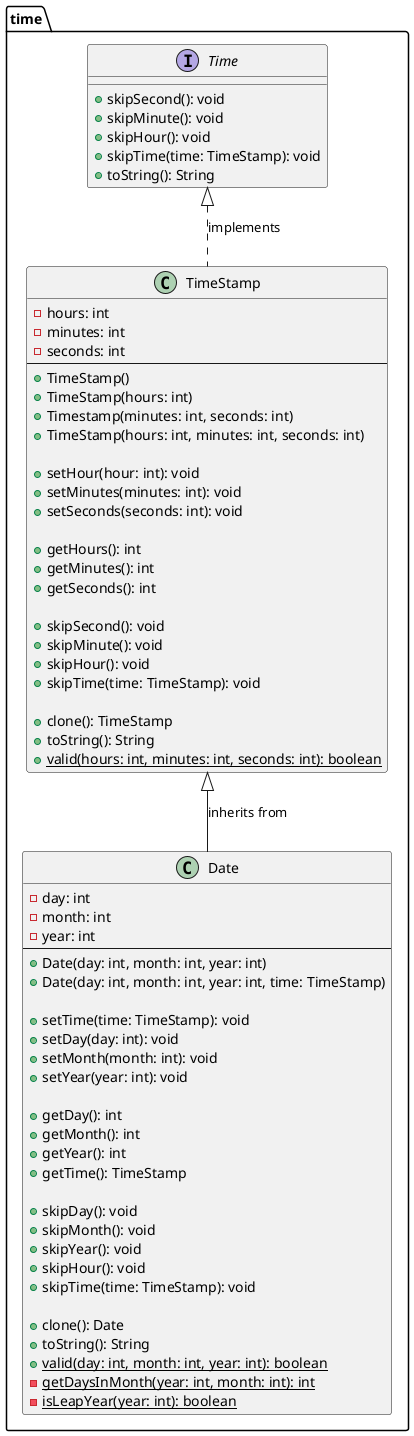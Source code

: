 @startuml

package time { 
    class TimeStamp {
        - hours: int
        - minutes: int
        - seconds: int
        --
        + TimeStamp()
        + TimeStamp(hours: int)
        + Timestamp(minutes: int, seconds: int)
        + TimeStamp(hours: int, minutes: int, seconds: int)

        + setHour(hour: int): void
        + setMinutes(minutes: int): void
        + setSeconds(seconds: int): void

        + getHours(): int
        + getMinutes(): int
        + getSeconds(): int

        + skipSecond(): void
        + skipMinute(): void
        + skipHour(): void
        + skipTime(time: TimeStamp): void

        + clone(): TimeStamp
        + toString(): String
        + <u>valid(hours: int, minutes: int, seconds: int): boolean</u>
    }

    class Date {
        - day: int
        - month: int
        - year: int
        --
        + Date(day: int, month: int, year: int)
        + Date(day: int, month: int, year: int, time: TimeStamp)

        + setTime(time: TimeStamp): void
        + setDay(day: int): void
        + setMonth(month: int): void
        + setYear(year: int): void

        + getDay(): int
        + getMonth(): int
        + getYear(): int
        + getTime(): TimeStamp

        + skipDay(): void
        + skipMonth(): void
        + skipYear(): void
        + skipHour(): void
        + skipTime(time: TimeStamp): void

        + clone(): Date
        + toString(): String
        + <u>valid(day: int, month: int, year: int): boolean</u>
        - <u>getDaysInMonth(year: int, month: int): int</u>
        - <u>isLeapYear(year: int): boolean</u>
    }

    interface Time {
        + skipSecond(): void
        + skipMinute(): void
        + skipHour(): void
        + skipTime(time: TimeStamp): void
        + toString(): String
    }

    Time <|.. TimeStamp : implements
    TimeStamp <|-- Date : inherits from
}
@enduml
